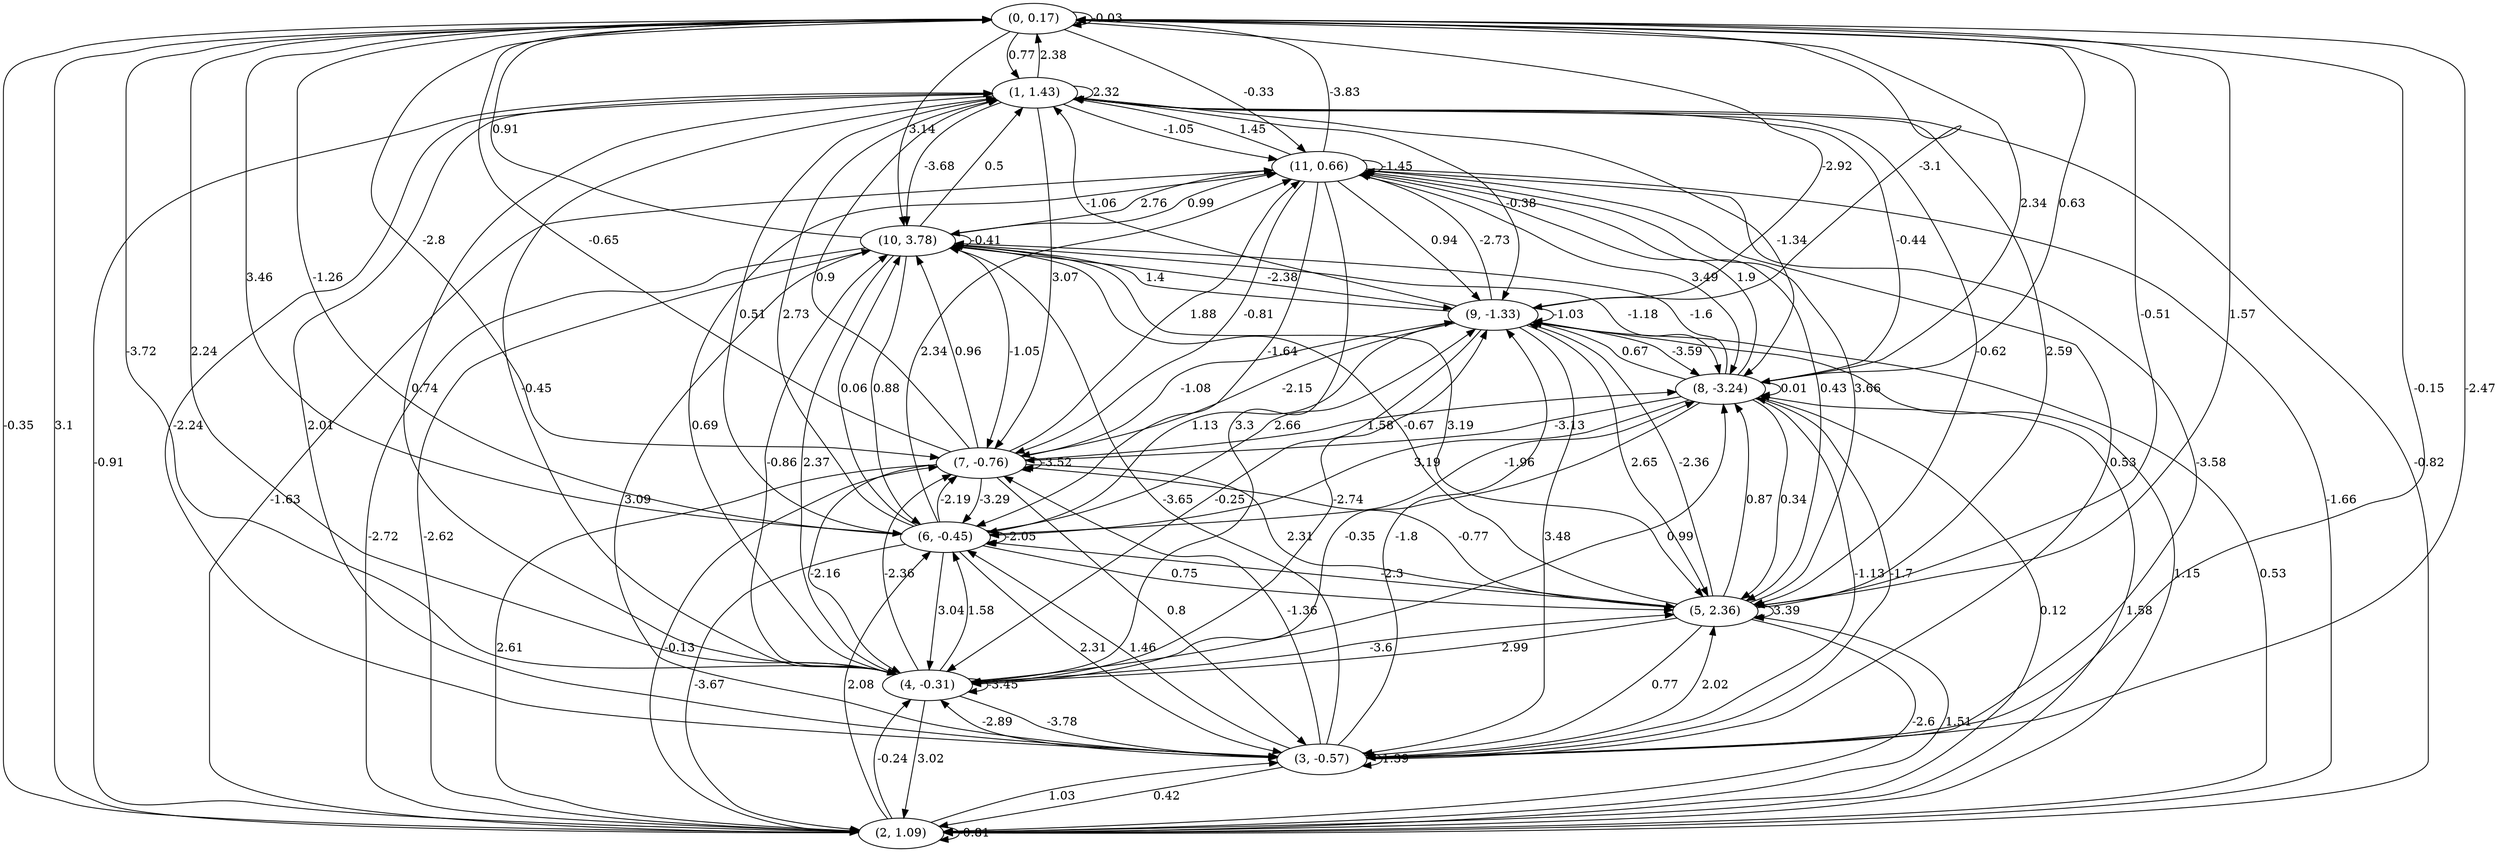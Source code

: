 digraph {
    0 [ label = "(0, 0.17)" ]
    1 [ label = "(1, 1.43)" ]
    2 [ label = "(2, 1.09)" ]
    3 [ label = "(3, -0.57)" ]
    4 [ label = "(4, -0.31)" ]
    5 [ label = "(5, 2.36)" ]
    6 [ label = "(6, -0.45)" ]
    7 [ label = "(7, -0.76)" ]
    8 [ label = "(8, -3.24)" ]
    9 [ label = "(9, -1.33)" ]
    10 [ label = "(10, 3.78)" ]
    11 [ label = "(11, 0.66)" ]
    0 -> 0 [ label = "-0.03" ]
    1 -> 1 [ label = "2.32" ]
    2 -> 2 [ label = "-0.81" ]
    3 -> 3 [ label = "1.39" ]
    4 -> 4 [ label = "-3.45" ]
    5 -> 5 [ label = "3.39" ]
    6 -> 6 [ label = "-2.05" ]
    7 -> 7 [ label = "-3.52" ]
    8 -> 8 [ label = "0.01" ]
    9 -> 9 [ label = "-1.03" ]
    10 -> 10 [ label = "-0.41" ]
    11 -> 11 [ label = "-1.45" ]
    1 -> 0 [ label = "2.38" ]
    2 -> 0 [ label = "3.1" ]
    3 -> 0 [ label = "-2.47" ]
    4 -> 0 [ label = "2.24" ]
    5 -> 0 [ label = "1.57" ]
    6 -> 0 [ label = "-1.26" ]
    7 -> 0 [ label = "-0.65" ]
    8 -> 0 [ label = "0.63" ]
    9 -> 0 [ label = "-3.1" ]
    10 -> 0 [ label = "0.91" ]
    11 -> 0 [ label = "-3.83" ]
    0 -> 1 [ label = "0.77" ]
    2 -> 1 [ label = "-0.91" ]
    3 -> 1 [ label = "2.01" ]
    4 -> 1 [ label = "-0.45" ]
    5 -> 1 [ label = "2.59" ]
    6 -> 1 [ label = "2.73" ]
    7 -> 1 [ label = "0.9" ]
    8 -> 1 [ label = "-0.44" ]
    9 -> 1 [ label = "-1.06" ]
    10 -> 1 [ label = "0.5" ]
    11 -> 1 [ label = "1.45" ]
    0 -> 2 [ label = "-0.35" ]
    1 -> 2 [ label = "-0.82" ]
    3 -> 2 [ label = "0.42" ]
    4 -> 2 [ label = "3.02" ]
    5 -> 2 [ label = "-2.6" ]
    6 -> 2 [ label = "-3.67" ]
    7 -> 2 [ label = "2.61" ]
    8 -> 2 [ label = "0.12" ]
    9 -> 2 [ label = "1.15" ]
    10 -> 2 [ label = "-2.72" ]
    11 -> 2 [ label = "-1.66" ]
    0 -> 3 [ label = "-0.15" ]
    1 -> 3 [ label = "-2.24" ]
    2 -> 3 [ label = "1.03" ]
    4 -> 3 [ label = "-3.78" ]
    5 -> 3 [ label = "0.77" ]
    6 -> 3 [ label = "2.31" ]
    7 -> 3 [ label = "0.8" ]
    8 -> 3 [ label = "-1.13" ]
    9 -> 3 [ label = "3.48" ]
    10 -> 3 [ label = "3.09" ]
    11 -> 3 [ label = "-3.58" ]
    0 -> 4 [ label = "-3.72" ]
    1 -> 4 [ label = "0.74" ]
    2 -> 4 [ label = "-0.24" ]
    3 -> 4 [ label = "-2.89" ]
    5 -> 4 [ label = "2.99" ]
    6 -> 4 [ label = "3.04" ]
    7 -> 4 [ label = "-2.16" ]
    8 -> 4 [ label = "-0.35" ]
    9 -> 4 [ label = "-0.25" ]
    10 -> 4 [ label = "2.37" ]
    11 -> 4 [ label = "3.3" ]
    0 -> 5 [ label = "-0.51" ]
    1 -> 5 [ label = "-0.62" ]
    2 -> 5 [ label = "1.51" ]
    3 -> 5 [ label = "2.02" ]
    4 -> 5 [ label = "-3.6" ]
    6 -> 5 [ label = "0.75" ]
    7 -> 5 [ label = "2.31" ]
    8 -> 5 [ label = "0.34" ]
    9 -> 5 [ label = "2.65" ]
    10 -> 5 [ label = "3.19" ]
    11 -> 5 [ label = "0.43" ]
    0 -> 6 [ label = "3.46" ]
    1 -> 6 [ label = "0.51" ]
    2 -> 6 [ label = "2.08" ]
    3 -> 6 [ label = "1.46" ]
    4 -> 6 [ label = "1.58" ]
    5 -> 6 [ label = "-2.3" ]
    7 -> 6 [ label = "-3.29" ]
    8 -> 6 [ label = "3.19" ]
    9 -> 6 [ label = "1.13" ]
    10 -> 6 [ label = "0.88" ]
    11 -> 6 [ label = "-1.64" ]
    0 -> 7 [ label = "-2.8" ]
    1 -> 7 [ label = "3.07" ]
    2 -> 7 [ label = "-0.13" ]
    3 -> 7 [ label = "-1.36" ]
    4 -> 7 [ label = "-2.36" ]
    5 -> 7 [ label = "-0.77" ]
    6 -> 7 [ label = "-2.19" ]
    8 -> 7 [ label = "-3.13" ]
    9 -> 7 [ label = "-2.15" ]
    10 -> 7 [ label = "-1.05" ]
    11 -> 7 [ label = "-0.81" ]
    0 -> 8 [ label = "2.34" ]
    1 -> 8 [ label = "-1.34" ]
    2 -> 8 [ label = "1.58" ]
    3 -> 8 [ label = "-1.7" ]
    4 -> 8 [ label = "0.99" ]
    5 -> 8 [ label = "0.87" ]
    6 -> 8 [ label = "-1.96" ]
    7 -> 8 [ label = "1.58" ]
    9 -> 8 [ label = "-3.59" ]
    10 -> 8 [ label = "-1.18" ]
    11 -> 8 [ label = "3.49" ]
    0 -> 9 [ label = "-2.92" ]
    1 -> 9 [ label = "-0.38" ]
    2 -> 9 [ label = "0.53" ]
    3 -> 9 [ label = "-1.8" ]
    4 -> 9 [ label = "-2.74" ]
    5 -> 9 [ label = "-2.36" ]
    6 -> 9 [ label = "2.66" ]
    7 -> 9 [ label = "-1.08" ]
    8 -> 9 [ label = "0.67" ]
    10 -> 9 [ label = "-2.38" ]
    11 -> 9 [ label = "0.94" ]
    0 -> 10 [ label = "3.14" ]
    1 -> 10 [ label = "-3.68" ]
    2 -> 10 [ label = "-2.62" ]
    3 -> 10 [ label = "-3.65" ]
    4 -> 10 [ label = "-0.86" ]
    5 -> 10 [ label = "-0.67" ]
    6 -> 10 [ label = "0.06" ]
    7 -> 10 [ label = "0.96" ]
    8 -> 10 [ label = "-1.6" ]
    9 -> 10 [ label = "1.4" ]
    11 -> 10 [ label = "2.76" ]
    0 -> 11 [ label = "-0.33" ]
    1 -> 11 [ label = "-1.05" ]
    2 -> 11 [ label = "-1.63" ]
    3 -> 11 [ label = "0.53" ]
    4 -> 11 [ label = "0.69" ]
    5 -> 11 [ label = "3.66" ]
    6 -> 11 [ label = "2.34" ]
    7 -> 11 [ label = "1.88" ]
    8 -> 11 [ label = "1.9" ]
    9 -> 11 [ label = "-2.73" ]
    10 -> 11 [ label = "0.99" ]
}

